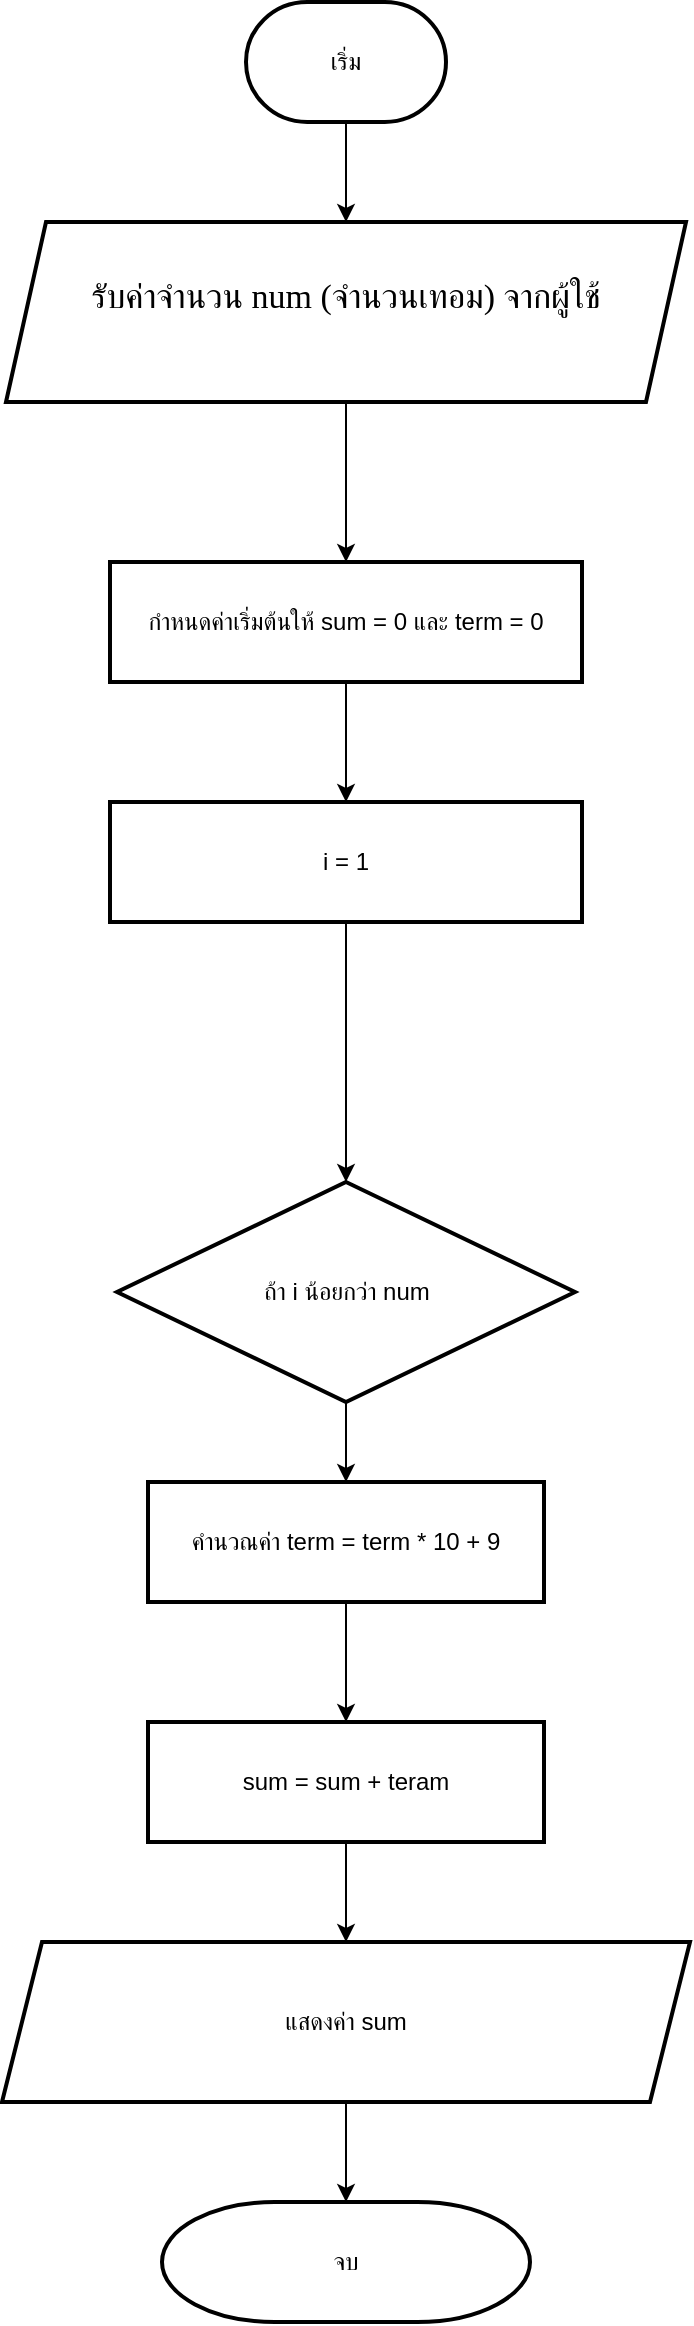 <mxfile version="25.0.2">
  <diagram name="Page-1" id="UwvoS1QnG0ZFc5O_BDgw">
    <mxGraphModel dx="1252" dy="571" grid="1" gridSize="10" guides="1" tooltips="1" connect="1" arrows="1" fold="1" page="1" pageScale="1" pageWidth="827" pageHeight="1169" math="0" shadow="0">
      <root>
        <mxCell id="0" />
        <mxCell id="1" parent="0" />
        <mxCell id="t9-zn9CQGEQQ7r7-9aMz-8" value="i = 1" style="rounded=0;whiteSpace=wrap;html=1;strokeColor=default;strokeWidth=2;align=center;verticalAlign=middle;fontFamily=Helvetica;fontSize=12;fontColor=default;fillColor=default;movable=0;resizable=0;rotatable=0;deletable=0;editable=0;locked=1;connectable=0;" parent="1" vertex="1">
          <mxGeometry x="296" y="440" width="236" height="60" as="geometry" />
        </mxCell>
        <mxCell id="t9-zn9CQGEQQ7r7-9aMz-4" value="" style="edgeStyle=orthogonalEdgeStyle;rounded=0;orthogonalLoop=1;jettySize=auto;html=1;fontFamily=Helvetica;fontSize=12;fontColor=default;" parent="1" source="t9-zn9CQGEQQ7r7-9aMz-2" target="t9-zn9CQGEQQ7r7-9aMz-3" edge="1">
          <mxGeometry relative="1" as="geometry" />
        </mxCell>
        <mxCell id="t9-zn9CQGEQQ7r7-9aMz-2" value="เริ่ม" style="strokeWidth=2;html=1;shape=mxgraph.flowchart.terminator;whiteSpace=wrap;movable=0;resizable=0;rotatable=0;deletable=0;editable=0;locked=1;connectable=0;" parent="1" vertex="1">
          <mxGeometry x="364" y="40" width="100" height="60" as="geometry" />
        </mxCell>
        <mxCell id="t9-zn9CQGEQQ7r7-9aMz-7" value="" style="edgeStyle=orthogonalEdgeStyle;rounded=0;orthogonalLoop=1;jettySize=auto;html=1;fontFamily=Helvetica;fontSize=12;fontColor=default;" parent="1" source="t9-zn9CQGEQQ7r7-9aMz-3" target="t9-zn9CQGEQQ7r7-9aMz-6" edge="1">
          <mxGeometry relative="1" as="geometry" />
        </mxCell>
        <mxCell id="t9-zn9CQGEQQ7r7-9aMz-3" value="&lt;p style=&quot;margin: 0px; font-style: normal; font-variant-caps: normal; font-stretch: normal; font-size: 17px; line-height: normal; font-family: &amp;quot;.SF UI&amp;quot;; font-size-adjust: none; font-kerning: auto; font-variant-alternates: normal; font-variant-ligatures: normal; font-variant-numeric: normal; font-variant-east-asian: normal; font-variant-position: normal; font-feature-settings: normal; font-optical-sizing: auto; font-variation-settings: normal; -webkit-text-stroke-width: 0px; -webkit-text-stroke-color: rgb(255, 255, 255);&quot;&gt;&lt;span style=&quot;font-family: &amp;quot;.SFUI-Regular&amp;quot;; font-kerning: none;&quot;&gt;รับค่าจำนวน &lt;/span&gt;&lt;span style=&quot;font-family: &amp;quot;Times New Roman&amp;quot;; font-kerning: none;&quot;&gt;num&lt;/span&gt;&lt;span style=&quot;font-family: &amp;quot;.SFUI-Regular&amp;quot;; font-kerning: none;&quot;&gt; (จำนวนเทอม) จากผู้ใช้&lt;/span&gt;&lt;/p&gt;&lt;div&gt;&lt;span style=&quot;font-family: &amp;quot;.SFUI-Regular&amp;quot;; font-kerning: none;&quot;&gt;&lt;br&gt;&lt;/span&gt;&lt;/div&gt;" style="shape=parallelogram;perimeter=parallelogramPerimeter;whiteSpace=wrap;html=1;fixedSize=1;strokeColor=default;strokeWidth=2;align=center;verticalAlign=middle;fontFamily=Helvetica;fontSize=12;fontColor=default;fillColor=default;movable=0;resizable=0;rotatable=0;deletable=0;editable=0;locked=1;connectable=0;" parent="1" vertex="1">
          <mxGeometry x="244" y="150" width="340" height="90" as="geometry" />
        </mxCell>
        <mxCell id="t9-zn9CQGEQQ7r7-9aMz-9" value="" style="edgeStyle=orthogonalEdgeStyle;rounded=0;orthogonalLoop=1;jettySize=auto;html=1;fontFamily=Helvetica;fontSize=12;fontColor=default;" parent="1" source="t9-zn9CQGEQQ7r7-9aMz-6" target="t9-zn9CQGEQQ7r7-9aMz-8" edge="1">
          <mxGeometry relative="1" as="geometry" />
        </mxCell>
        <mxCell id="t9-zn9CQGEQQ7r7-9aMz-6" value="กำหนดค่าเริ่มต้นให้ sum = 0 และ term = 0" style="rounded=0;whiteSpace=wrap;html=1;strokeColor=default;strokeWidth=2;align=center;verticalAlign=middle;fontFamily=Helvetica;fontSize=12;fontColor=default;fillColor=default;movable=0;resizable=0;rotatable=0;deletable=0;editable=0;locked=1;connectable=0;" parent="1" vertex="1">
          <mxGeometry x="296" y="320" width="236" height="60" as="geometry" />
        </mxCell>
        <mxCell id="t9-zn9CQGEQQ7r7-9aMz-13" value="" style="edgeStyle=orthogonalEdgeStyle;rounded=0;orthogonalLoop=1;jettySize=auto;html=1;fontFamily=Helvetica;fontSize=12;fontColor=default;" parent="1" source="t9-zn9CQGEQQ7r7-9aMz-8" target="t9-zn9CQGEQQ7r7-9aMz-10" edge="1">
          <mxGeometry relative="1" as="geometry" />
        </mxCell>
        <mxCell id="t9-zn9CQGEQQ7r7-9aMz-15" value="" style="edgeStyle=orthogonalEdgeStyle;rounded=0;orthogonalLoop=1;jettySize=auto;html=1;fontFamily=Helvetica;fontSize=12;fontColor=default;" parent="1" source="t9-zn9CQGEQQ7r7-9aMz-10" target="t9-zn9CQGEQQ7r7-9aMz-14" edge="1">
          <mxGeometry relative="1" as="geometry" />
        </mxCell>
        <mxCell id="t9-zn9CQGEQQ7r7-9aMz-10" value="ถ้า i น้อยกว่า num" style="rhombus;whiteSpace=wrap;html=1;strokeColor=default;strokeWidth=2;align=center;verticalAlign=middle;fontFamily=Helvetica;fontSize=12;fontColor=default;fillColor=default;movable=0;resizable=0;rotatable=0;deletable=0;editable=0;locked=1;connectable=0;" parent="1" vertex="1">
          <mxGeometry x="299.5" y="630" width="229" height="110" as="geometry" />
        </mxCell>
        <mxCell id="t9-zn9CQGEQQ7r7-9aMz-17" value="" style="edgeStyle=orthogonalEdgeStyle;rounded=0;orthogonalLoop=1;jettySize=auto;html=1;fontFamily=Helvetica;fontSize=12;fontColor=default;" parent="1" source="t9-zn9CQGEQQ7r7-9aMz-14" target="t9-zn9CQGEQQ7r7-9aMz-16" edge="1">
          <mxGeometry relative="1" as="geometry" />
        </mxCell>
        <mxCell id="t9-zn9CQGEQQ7r7-9aMz-14" value="คำนวณค่า term = term * 10 + 9" style="rounded=0;whiteSpace=wrap;html=1;strokeColor=default;strokeWidth=2;align=center;verticalAlign=middle;fontFamily=Helvetica;fontSize=12;fontColor=default;fillColor=default;movable=0;resizable=0;rotatable=0;deletable=0;editable=0;locked=1;connectable=0;" parent="1" vertex="1">
          <mxGeometry x="315" y="780" width="198" height="60" as="geometry" />
        </mxCell>
        <mxCell id="t9-zn9CQGEQQ7r7-9aMz-19" value="" style="edgeStyle=orthogonalEdgeStyle;rounded=0;orthogonalLoop=1;jettySize=auto;html=1;fontFamily=Helvetica;fontSize=12;fontColor=default;" parent="1" source="t9-zn9CQGEQQ7r7-9aMz-16" target="t9-zn9CQGEQQ7r7-9aMz-18" edge="1">
          <mxGeometry relative="1" as="geometry" />
        </mxCell>
        <mxCell id="t9-zn9CQGEQQ7r7-9aMz-16" value="sum = sum + teram" style="rounded=0;whiteSpace=wrap;html=1;strokeColor=default;strokeWidth=2;align=center;verticalAlign=middle;fontFamily=Helvetica;fontSize=12;fontColor=default;fillColor=default;" parent="1" vertex="1">
          <mxGeometry x="315" y="900" width="198" height="60" as="geometry" />
        </mxCell>
        <mxCell id="t9-zn9CQGEQQ7r7-9aMz-21" value="" style="edgeStyle=orthogonalEdgeStyle;rounded=0;orthogonalLoop=1;jettySize=auto;html=1;fontFamily=Helvetica;fontSize=12;fontColor=default;" parent="1" source="t9-zn9CQGEQQ7r7-9aMz-18" target="t9-zn9CQGEQQ7r7-9aMz-20" edge="1">
          <mxGeometry relative="1" as="geometry" />
        </mxCell>
        <mxCell id="t9-zn9CQGEQQ7r7-9aMz-18" value="แสดงค่า sum" style="shape=parallelogram;perimeter=parallelogramPerimeter;whiteSpace=wrap;html=1;fixedSize=1;strokeColor=default;strokeWidth=2;align=center;verticalAlign=middle;fontFamily=Helvetica;fontSize=12;fontColor=default;fillColor=default;" parent="1" vertex="1">
          <mxGeometry x="242" y="1010" width="344" height="80" as="geometry" />
        </mxCell>
        <mxCell id="t9-zn9CQGEQQ7r7-9aMz-20" value="จบ" style="strokeWidth=2;html=1;shape=mxgraph.flowchart.terminator;whiteSpace=wrap;strokeColor=default;align=center;verticalAlign=middle;fontFamily=Helvetica;fontSize=12;fontColor=default;fillColor=default;" parent="1" vertex="1">
          <mxGeometry x="322" y="1140" width="184" height="60" as="geometry" />
        </mxCell>
      </root>
    </mxGraphModel>
  </diagram>
</mxfile>
